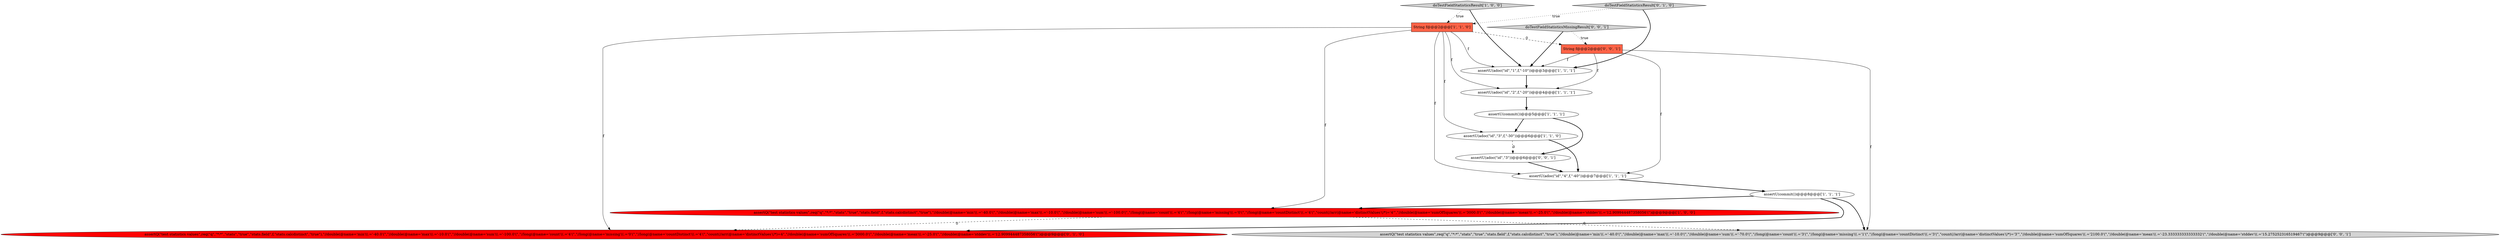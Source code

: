 digraph {
5 [style = filled, label = "doTestFieldStatisticsResult['1', '0', '0']", fillcolor = lightgray, shape = diamond image = "AAA0AAABBB1BBB"];
7 [style = filled, label = "assertQ(\"test statistics values\",req(\"q\",\"*:*\",\"stats\",\"true\",\"stats.field\",f,\"stats.calcdistinct\",\"true\"),\"//double(@name='min'((.='-40.0'(\",\"//double(@name='max'((.='-10.0'(\",\"//double(@name='sum'((.='-100.0'(\",\"//long(@name='count'((.='4'(\",\"//long(@name='missing'((.='0'(\",\"//long(@name='countDistinct'((.='4'(\",\"count(//arr(@name='distinctValues'(/*)='4'\",\"//double(@name='sumOfSquares'((.='3000.0'(\",\"//double(@name='mean'((.='-25.0'(\",\"//double(@name='stddev'((.='12.909944487358056'(\")@@@9@@@['1', '0', '0']", fillcolor = red, shape = ellipse image = "AAA1AAABBB1BBB"];
11 [style = filled, label = "assertQ(\"test statistics values\",req(\"q\",\"*:*\",\"stats\",\"true\",\"stats.field\",f,\"stats.calcdistinct\",\"true\"),\"//double(@name='min'((.='-40.0'(\",\"//double(@name='max'((.='-10.0'(\",\"//double(@name='sum'((.='-70.0'(\",\"//long(@name='count'((.='3'(\",\"//long(@name='missing'((.='1'(\",\"//long(@name='countDistinct'((.='3'(\",\"count(//arr(@name='distinctValues'(/*)='3'\",\"//double(@name='sumOfSquares'((.='2100.0'(\",\"//double(@name='mean'((.='-23.333333333333332'(\",\"//double(@name='stddev'((.='15.275252316519467'(\")@@@9@@@['0', '0', '1']", fillcolor = lightgray, shape = ellipse image = "AAA0AAABBB3BBB"];
0 [style = filled, label = "String f@@@2@@@['1', '1', '0']", fillcolor = tomato, shape = box image = "AAA0AAABBB1BBB"];
12 [style = filled, label = "doTestFieldStatisticsMissingResult['0', '0', '1']", fillcolor = lightgray, shape = diamond image = "AAA0AAABBB3BBB"];
14 [style = filled, label = "String f@@@2@@@['0', '0', '1']", fillcolor = tomato, shape = box image = "AAA0AAABBB3BBB"];
8 [style = filled, label = "assertU(commit())@@@5@@@['1', '1', '1']", fillcolor = white, shape = ellipse image = "AAA0AAABBB1BBB"];
9 [style = filled, label = "doTestFieldStatisticsResult['0', '1', '0']", fillcolor = lightgray, shape = diamond image = "AAA0AAABBB2BBB"];
13 [style = filled, label = "assertU(adoc(\"id\",\"3\"))@@@6@@@['0', '0', '1']", fillcolor = white, shape = ellipse image = "AAA0AAABBB3BBB"];
6 [style = filled, label = "assertU(adoc(\"id\",\"1\",f,\"-10\"))@@@3@@@['1', '1', '1']", fillcolor = white, shape = ellipse image = "AAA0AAABBB1BBB"];
10 [style = filled, label = "assertQ(\"test statistics values\",req(\"q\",\"*:*\",\"stats\",\"true\",\"stats.field\",f,\"stats.calcdistinct\",\"true\"),\"//double(@name='min'((.='-40.0'(\",\"//double(@name='max'((.='-10.0'(\",\"//double(@name='sum'((.='-100.0'(\",\"//long(@name='count'((.='4'(\",\"//long(@name='missing'((.='0'(\",\"//long(@name='countDistinct'((.='4'(\",\"count(//arr(@name='distinctValues'(/*)=4\",\"//double(@name='sumOfSquares'((.='3000.0'(\",\"//double(@name='mean'((.='-25.0'(\",\"//double(@name='stddev'((.='12.909944487358056'(\")@@@9@@@['0', '1', '0']", fillcolor = red, shape = ellipse image = "AAA1AAABBB2BBB"];
4 [style = filled, label = "assertU(adoc(\"id\",\"3\",f,\"-30\"))@@@6@@@['1', '1', '0']", fillcolor = white, shape = ellipse image = "AAA0AAABBB1BBB"];
1 [style = filled, label = "assertU(adoc(\"id\",\"2\",f,\"-20\"))@@@4@@@['1', '1', '1']", fillcolor = white, shape = ellipse image = "AAA0AAABBB1BBB"];
3 [style = filled, label = "assertU(commit())@@@8@@@['1', '1', '1']", fillcolor = white, shape = ellipse image = "AAA0AAABBB1BBB"];
2 [style = filled, label = "assertU(adoc(\"id\",\"4\",f,\"-40\"))@@@7@@@['1', '1', '1']", fillcolor = white, shape = ellipse image = "AAA0AAABBB1BBB"];
9->0 [style = dotted, label="true"];
1->8 [style = bold, label=""];
14->6 [style = solid, label="f"];
2->3 [style = bold, label=""];
3->11 [style = bold, label=""];
7->11 [style = dashed, label="0"];
4->2 [style = bold, label=""];
5->0 [style = dotted, label="true"];
14->2 [style = solid, label="f"];
12->6 [style = bold, label=""];
9->6 [style = bold, label=""];
0->6 [style = solid, label="f"];
0->14 [style = dashed, label="0"];
6->1 [style = bold, label=""];
3->10 [style = bold, label=""];
12->14 [style = dotted, label="true"];
0->1 [style = solid, label="f"];
5->6 [style = bold, label=""];
3->7 [style = bold, label=""];
0->10 [style = solid, label="f"];
0->2 [style = solid, label="f"];
14->1 [style = solid, label="f"];
7->10 [style = dashed, label="0"];
0->4 [style = solid, label="f"];
14->11 [style = solid, label="f"];
8->4 [style = bold, label=""];
4->13 [style = dashed, label="0"];
0->7 [style = solid, label="f"];
8->13 [style = bold, label=""];
13->2 [style = bold, label=""];
}
